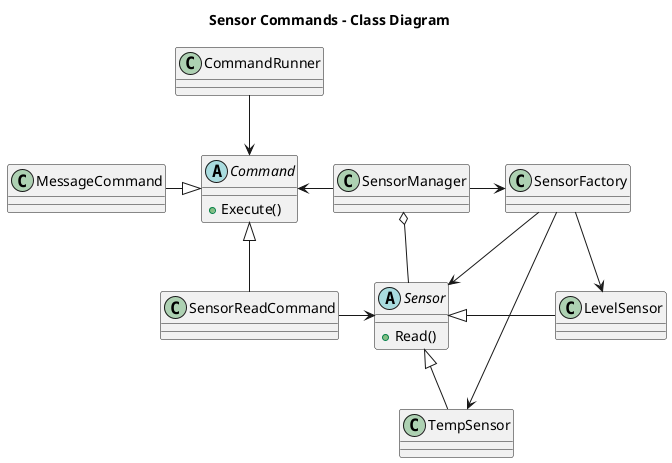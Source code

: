    @startuml

   title Sensor Commands - Class Diagram

   class CommandRunner
   abstract class Command {
   + Execute()
   }
   class MessageCommand
   class SensorReadCommand
   class SensorManager
   abstract class Sensor {
   + Read()
   }
   class TempSensor
   class LevelSensor
   class SensorFactory

   Command <-right- SensorManager
   Command <-up- CommandRunner
   Command <|-left- MessageCommand
   Command <|-down- SensorReadCommand
   Sensor <-left- SensorReadCommand
   Sensor -up-o SensorManager
   Sensor <|-down- TempSensor
   Sensor <|-right- LevelSensor
   Sensor <-up- SensorFactory
   TempSensor <-left- SensorFactory
   LevelSensor <-right- SensorFactory
   SensorFactory <-left- SensorManager

   @enduml
